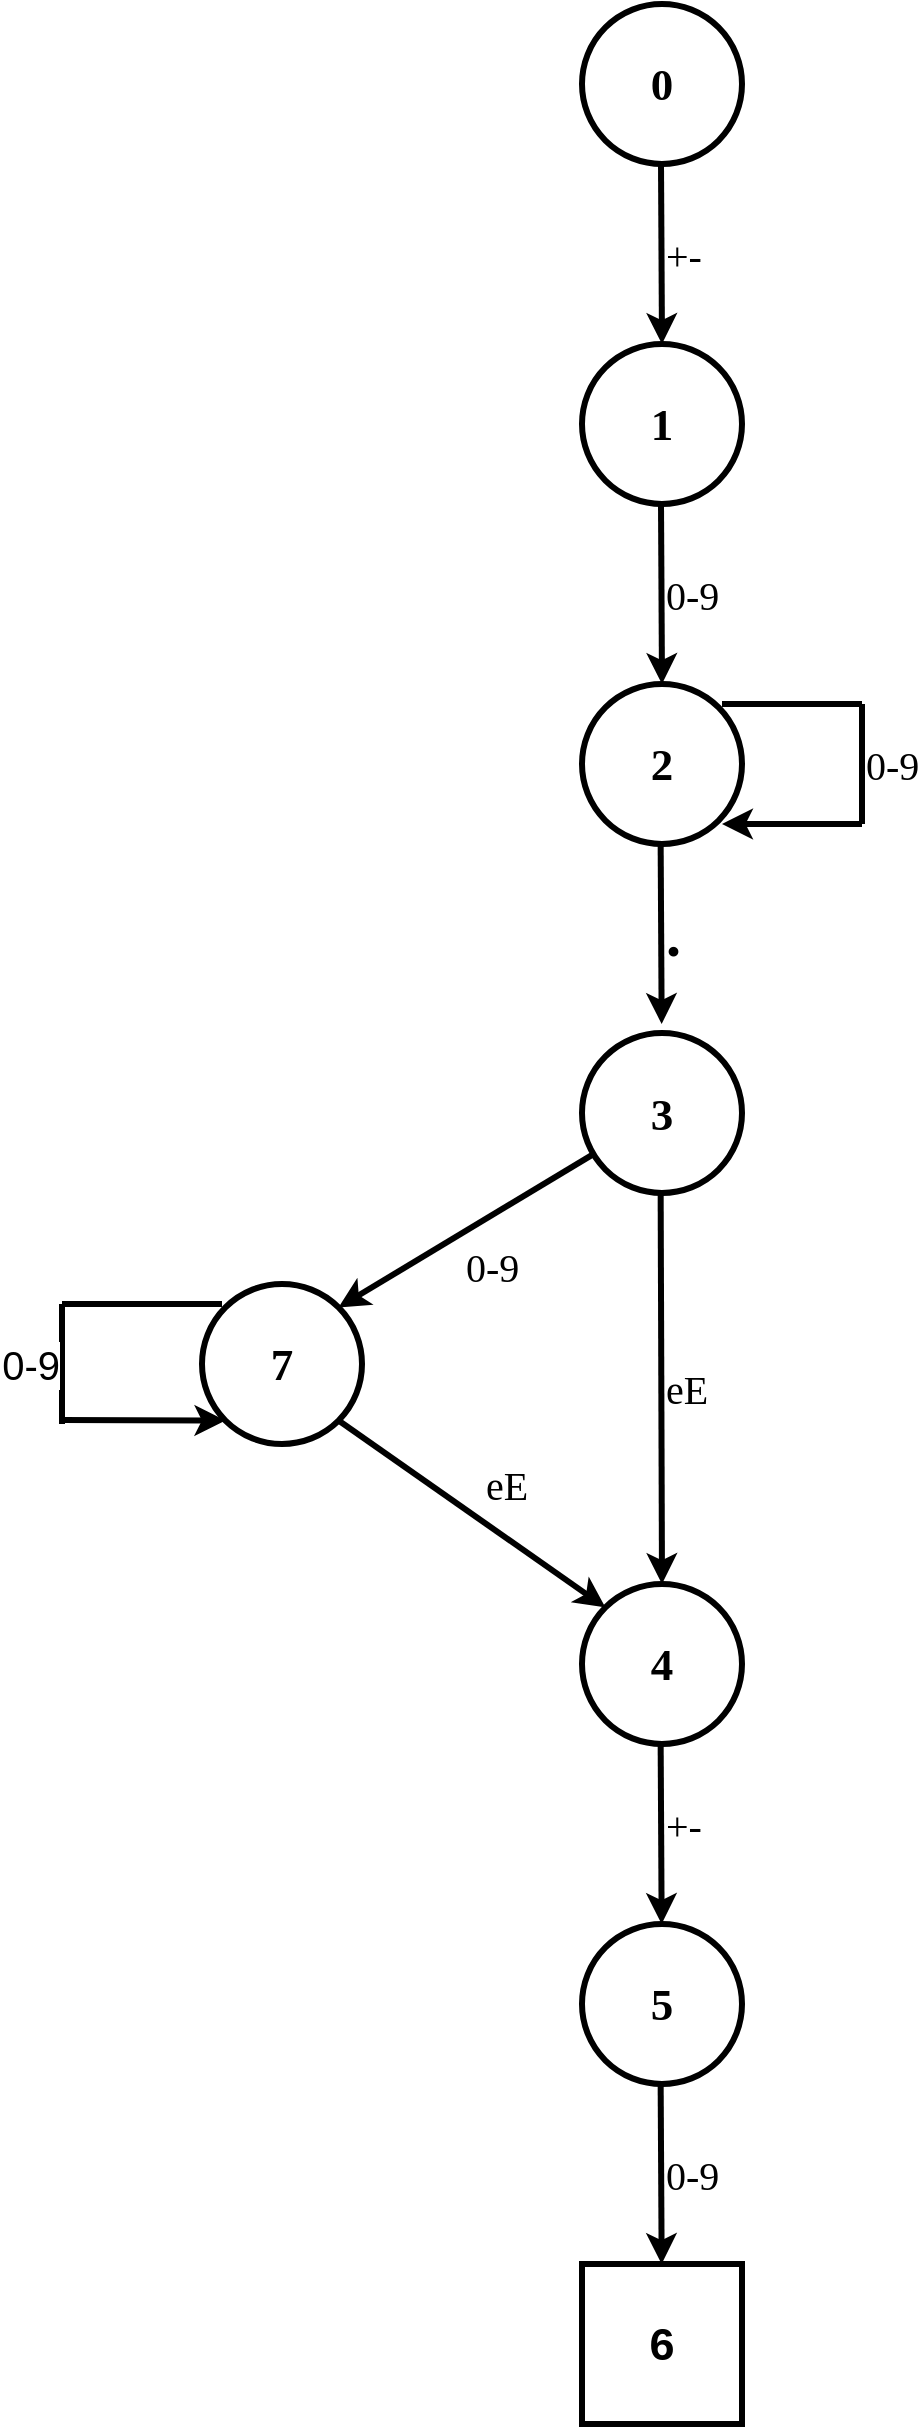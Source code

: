 <mxfile version="14.6.1" type="github"><diagram id="aFrfGJryOfjF4MmS4TjY" name="Page-1"><mxGraphModel dx="1068" dy="649" grid="1" gridSize="10" guides="1" tooltips="1" connect="1" arrows="1" fold="1" page="1" pageScale="1" pageWidth="827" pageHeight="1169" math="0" shadow="0"><root><mxCell id="0"/><mxCell id="1" parent="0"/><mxCell id="xjBgJqefukzJqsYG6f4m-1" value="&lt;h2&gt;0&lt;/h2&gt;" style="ellipse;whiteSpace=wrap;html=1;aspect=fixed;strokeWidth=3;fontFamily=Verdana;fontSize=15;" parent="1" vertex="1"><mxGeometry x="360" y="70" width="80" height="80" as="geometry"/></mxCell><mxCell id="t4gNh31upp9fMNhgN28_-1" value="+-" style="endArrow=classic;html=1;fontFamily=Verdana;strokeWidth=3;rounded=1;jumpStyle=none;align=left;verticalAlign=middle;fontSize=20;fontStyle=0" edge="1" parent="1"><mxGeometry width="50" height="50" relative="1" as="geometry"><mxPoint x="399.5" y="150" as="sourcePoint"/><mxPoint x="400" y="240" as="targetPoint"/></mxGeometry></mxCell><mxCell id="t4gNh31upp9fMNhgN28_-2" value="&lt;h2&gt;1&lt;/h2&gt;" style="ellipse;whiteSpace=wrap;html=1;aspect=fixed;strokeWidth=3;fontFamily=Verdana;fontSize=15;" vertex="1" parent="1"><mxGeometry x="360" y="240" width="80" height="80" as="geometry"/></mxCell><mxCell id="t4gNh31upp9fMNhgN28_-3" value="0-9" style="endArrow=classic;html=1;fontFamily=Verdana;strokeWidth=3;rounded=1;jumpStyle=none;align=left;verticalAlign=middle;fontSize=20;" edge="1" parent="1"><mxGeometry width="50" height="50" relative="1" as="geometry"><mxPoint x="399.5" y="320" as="sourcePoint"/><mxPoint x="400" y="410" as="targetPoint"/></mxGeometry></mxCell><mxCell id="t4gNh31upp9fMNhgN28_-4" value="&lt;h2&gt;2&lt;/h2&gt;" style="ellipse;whiteSpace=wrap;html=1;aspect=fixed;strokeWidth=3;fontFamily=Verdana;shadow=0;sketch=0;fontSize=15;" vertex="1" parent="1"><mxGeometry x="360" y="410" width="80" height="80" as="geometry"/></mxCell><mxCell id="t4gNh31upp9fMNhgN28_-6" value="" style="endArrow=none;html=1;fontFamily=Verdana;fontSize=20;strokeWidth=3;" edge="1" parent="1"><mxGeometry width="50" height="50" relative="1" as="geometry"><mxPoint x="430" y="420" as="sourcePoint"/><mxPoint x="500" y="420" as="targetPoint"/><Array as="points"><mxPoint x="470" y="420"/></Array></mxGeometry></mxCell><mxCell id="t4gNh31upp9fMNhgN28_-8" value="" style="endArrow=classic;html=1;fontFamily=Verdana;fontSize=20;strokeWidth=3;" edge="1" parent="1"><mxGeometry width="50" height="50" relative="1" as="geometry"><mxPoint x="500" y="480" as="sourcePoint"/><mxPoint x="430" y="480" as="targetPoint"/></mxGeometry></mxCell><mxCell id="t4gNh31upp9fMNhgN28_-9" value="0-9" style="endArrow=none;html=1;fontFamily=Verdana;fontSize=20;strokeWidth=3;align=left;" edge="1" parent="1"><mxGeometry width="50" height="50" relative="1" as="geometry"><mxPoint x="500" y="480" as="sourcePoint"/><mxPoint x="500" y="420" as="targetPoint"/></mxGeometry></mxCell><mxCell id="t4gNh31upp9fMNhgN28_-10" value="." style="endArrow=classic;html=1;fontFamily=Verdana;strokeWidth=3;rounded=1;jumpStyle=none;align=left;verticalAlign=middle;fontSize=30;fontStyle=1" edge="1" parent="1"><mxGeometry width="50" height="50" relative="1" as="geometry"><mxPoint x="399.33" y="490" as="sourcePoint"/><mxPoint x="399.83" y="580" as="targetPoint"/></mxGeometry></mxCell><mxCell id="t4gNh31upp9fMNhgN28_-11" value="&lt;h2&gt;3&lt;/h2&gt;" style="ellipse;whiteSpace=wrap;html=1;aspect=fixed;strokeWidth=3;fontFamily=Verdana;fontSize=15;" vertex="1" parent="1"><mxGeometry x="360" y="584.5" width="80" height="80" as="geometry"/></mxCell><mxCell id="t4gNh31upp9fMNhgN28_-12" value="eE" style="endArrow=classic;html=1;fontFamily=Verdana;strokeWidth=3;rounded=1;jumpStyle=none;align=left;verticalAlign=middle;fontSize=20;fontStyle=0" edge="1" parent="1"><mxGeometry width="50" height="50" relative="1" as="geometry"><mxPoint x="399.33" y="664.5" as="sourcePoint"/><mxPoint x="400" y="860" as="targetPoint"/></mxGeometry></mxCell><mxCell id="t4gNh31upp9fMNhgN28_-13" value="&lt;h2&gt;4&lt;/h2&gt;" style="ellipse;whiteSpace=wrap;html=1;aspect=fixed;strokeWidth=3;fontFamily=Verdana;fontSize=15;" vertex="1" parent="1"><mxGeometry x="360" y="860" width="80" height="80" as="geometry"/></mxCell><mxCell id="t4gNh31upp9fMNhgN28_-14" value="+-" style="endArrow=classic;html=1;fontFamily=Verdana;strokeWidth=3;rounded=1;jumpStyle=none;align=left;verticalAlign=middle;fontSize=20;fontStyle=0" edge="1" parent="1"><mxGeometry x="-0.111" width="50" height="50" relative="1" as="geometry"><mxPoint x="399.33" y="940" as="sourcePoint"/><mxPoint x="399.83" y="1030" as="targetPoint"/><mxPoint as="offset"/></mxGeometry></mxCell><mxCell id="t4gNh31upp9fMNhgN28_-15" value="&lt;h2&gt;5&lt;/h2&gt;" style="ellipse;whiteSpace=wrap;html=1;aspect=fixed;strokeWidth=3;fontFamily=Verdana;fontSize=15;" vertex="1" parent="1"><mxGeometry x="360" y="1030" width="80" height="80" as="geometry"/></mxCell><mxCell id="t4gNh31upp9fMNhgN28_-16" value="0-9" style="endArrow=classic;html=1;fontFamily=Verdana;strokeWidth=3;rounded=1;jumpStyle=none;align=left;verticalAlign=middle;fontSize=20;" edge="1" parent="1"><mxGeometry width="50" height="50" relative="1" as="geometry"><mxPoint x="399.33" y="1110" as="sourcePoint"/><mxPoint x="399.83" y="1200" as="targetPoint"/></mxGeometry></mxCell><mxCell id="t4gNh31upp9fMNhgN28_-17" value="&lt;h2&gt;6&lt;/h2&gt;" style="whiteSpace=wrap;html=1;aspect=fixed;shadow=0;sketch=0;fontFamily=Helvetica;fontSize=15;strokeWidth=3;" vertex="1" parent="1"><mxGeometry x="360" y="1200" width="80" height="80" as="geometry"/></mxCell><mxCell id="t4gNh31upp9fMNhgN28_-18" value="&lt;h2&gt;7&lt;/h2&gt;" style="ellipse;whiteSpace=wrap;html=1;aspect=fixed;strokeWidth=3;fontFamily=Verdana;fontSize=15;" vertex="1" parent="1"><mxGeometry x="170" y="710" width="80" height="80" as="geometry"/></mxCell><mxCell id="t4gNh31upp9fMNhgN28_-19" value="0-9" style="endArrow=classic;html=1;fontFamily=Verdana;strokeWidth=3;rounded=1;jumpStyle=none;align=left;verticalAlign=middle;fontSize=20;entryX=1;entryY=0;entryDx=0;entryDy=0;" edge="1" parent="1" source="t4gNh31upp9fMNhgN28_-11" target="t4gNh31upp9fMNhgN28_-18"><mxGeometry x="0.138" y="13" width="50" height="50" relative="1" as="geometry"><mxPoint x="290" y="640" as="sourcePoint"/><mxPoint x="290.5" y="730" as="targetPoint"/><mxPoint y="1" as="offset"/></mxGeometry></mxCell><mxCell id="t4gNh31upp9fMNhgN28_-24" value="" style="endArrow=none;html=1;fontFamily=Helvetica;fontSize=15;strokeWidth=3;" edge="1" parent="1"><mxGeometry width="50" height="50" relative="1" as="geometry"><mxPoint x="100" y="720" as="sourcePoint"/><mxPoint x="180" y="720" as="targetPoint"/></mxGeometry></mxCell><mxCell id="t4gNh31upp9fMNhgN28_-27" value="" style="endArrow=classic;html=1;fontFamily=Helvetica;fontSize=15;strokeWidth=3;entryX=0;entryY=1;entryDx=0;entryDy=0;" edge="1" parent="1" target="t4gNh31upp9fMNhgN28_-18"><mxGeometry width="50" height="50" relative="1" as="geometry"><mxPoint x="100" y="778" as="sourcePoint"/><mxPoint x="180" y="720" as="targetPoint"/></mxGeometry></mxCell><mxCell id="t4gNh31upp9fMNhgN28_-28" value="0-9" style="endArrow=none;html=1;fontFamily=Helvetica;fontSize=20;strokeWidth=3;align=right;" edge="1" parent="1"><mxGeometry width="50" height="50" relative="1" as="geometry"><mxPoint x="100" y="780" as="sourcePoint"/><mxPoint x="100" y="720" as="targetPoint"/></mxGeometry></mxCell><mxCell id="t4gNh31upp9fMNhgN28_-29" value="eE" style="endArrow=classic;html=1;fontFamily=Verdana;strokeWidth=3;rounded=1;jumpStyle=none;align=left;verticalAlign=middle;fontSize=20;fontStyle=0;entryX=0;entryY=0;entryDx=0;entryDy=0;exitX=1;exitY=1;exitDx=0;exitDy=0;" edge="1" parent="1" source="t4gNh31upp9fMNhgN28_-18" target="t4gNh31upp9fMNhgN28_-13"><mxGeometry x="-0.055" y="15" width="50" height="50" relative="1" as="geometry"><mxPoint x="240" y="780" as="sourcePoint"/><mxPoint x="240.67" y="975.5" as="targetPoint"/><mxPoint as="offset"/></mxGeometry></mxCell></root></mxGraphModel></diagram></mxfile>